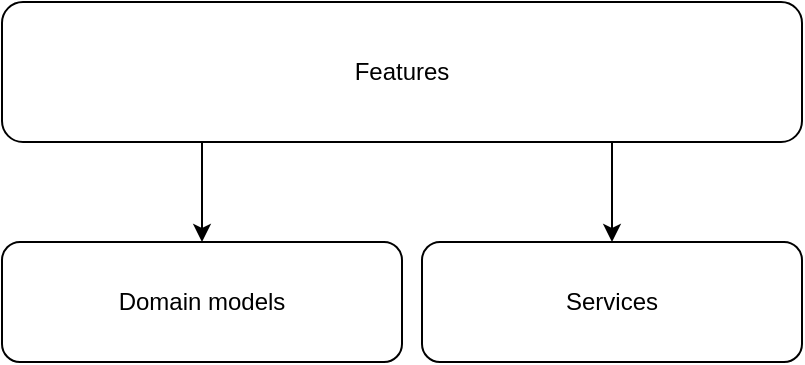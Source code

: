 <mxfile version="13.7.3" type="github">
  <diagram id="wP55beBVHh2zMvugGCH-" name="Page-1">
    <mxGraphModel dx="1038" dy="580" grid="1" gridSize="10" guides="1" tooltips="1" connect="1" arrows="1" fold="1" page="1" pageScale="1" pageWidth="850" pageHeight="1100" math="0" shadow="0">
      <root>
        <mxCell id="0" />
        <mxCell id="1" parent="0" />
        <mxCell id="nkrSN00Ps-3T3aqcYMEP-4" style="edgeStyle=orthogonalEdgeStyle;rounded=0;orthogonalLoop=1;jettySize=auto;html=1;exitX=0.25;exitY=1;exitDx=0;exitDy=0;" edge="1" parent="1" source="nkrSN00Ps-3T3aqcYMEP-1" target="nkrSN00Ps-3T3aqcYMEP-2">
          <mxGeometry relative="1" as="geometry" />
        </mxCell>
        <mxCell id="nkrSN00Ps-3T3aqcYMEP-5" style="edgeStyle=orthogonalEdgeStyle;rounded=0;orthogonalLoop=1;jettySize=auto;html=1;exitX=0.75;exitY=1;exitDx=0;exitDy=0;" edge="1" parent="1" source="nkrSN00Ps-3T3aqcYMEP-1" target="nkrSN00Ps-3T3aqcYMEP-3">
          <mxGeometry relative="1" as="geometry">
            <Array as="points">
              <mxPoint x="535" y="230" />
            </Array>
          </mxGeometry>
        </mxCell>
        <mxCell id="nkrSN00Ps-3T3aqcYMEP-1" value="Features" style="rounded=1;whiteSpace=wrap;html=1;" vertex="1" parent="1">
          <mxGeometry x="230" y="160" width="400" height="70" as="geometry" />
        </mxCell>
        <mxCell id="nkrSN00Ps-3T3aqcYMEP-2" value="Domain models" style="rounded=1;whiteSpace=wrap;html=1;" vertex="1" parent="1">
          <mxGeometry x="230" y="280" width="200" height="60" as="geometry" />
        </mxCell>
        <mxCell id="nkrSN00Ps-3T3aqcYMEP-3" value="Services" style="rounded=1;whiteSpace=wrap;html=1;" vertex="1" parent="1">
          <mxGeometry x="440" y="280" width="190" height="60" as="geometry" />
        </mxCell>
      </root>
    </mxGraphModel>
  </diagram>
</mxfile>
